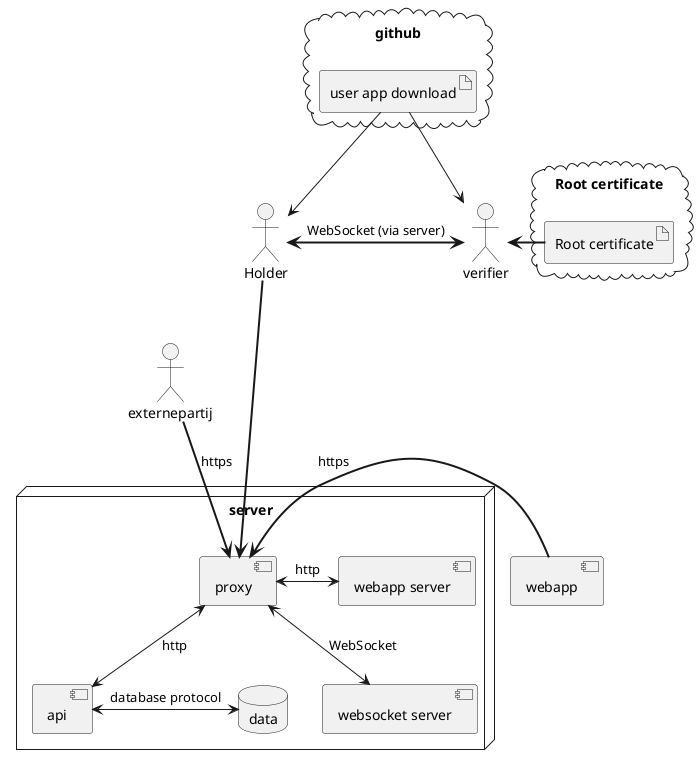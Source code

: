@startuml deployment diagram
node server {
  [proxy]
  [webapp server] as was
  [api]
  [websocket server] as wss
  database data
}

[webapp]
:externepartij:

:Holder: as holder
:verifier: as verifier


' Mobile holder/verifier connection
holder <=> verifier : "WebSocket (via server)"

cloud "Root certificate" {
  artifact "Root certificate" as rootcert
}

rootcert => verifier

' App download
cloud github {
  artifact "user app download" as appdl
}

appdl --> holder
appdl -> verifier

' Connections to proxy
webapp => proxy : https
holder ===> proxy
externepartij ==> proxy : https



' Inside server block
proxy <-> was : http
proxy <--> api : http
api <-> data : database protocol
proxy <--> wss : WebSocket
@enduml

